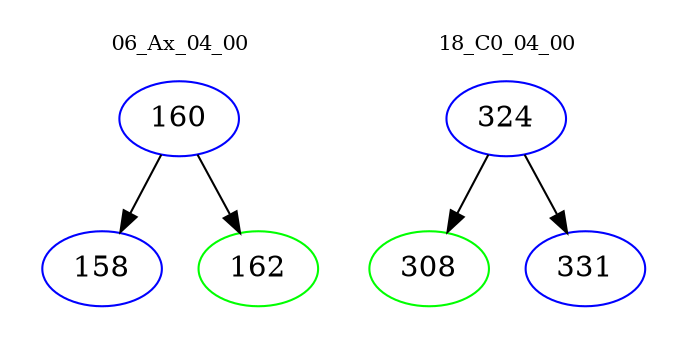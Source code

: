 digraph{
subgraph cluster_0 {
color = white
label = "06_Ax_04_00";
fontsize=10;
T0_160 [label="160", color="blue"]
T0_160 -> T0_158 [color="black"]
T0_158 [label="158", color="blue"]
T0_160 -> T0_162 [color="black"]
T0_162 [label="162", color="green"]
}
subgraph cluster_1 {
color = white
label = "18_C0_04_00";
fontsize=10;
T1_324 [label="324", color="blue"]
T1_324 -> T1_308 [color="black"]
T1_308 [label="308", color="green"]
T1_324 -> T1_331 [color="black"]
T1_331 [label="331", color="blue"]
}
}
